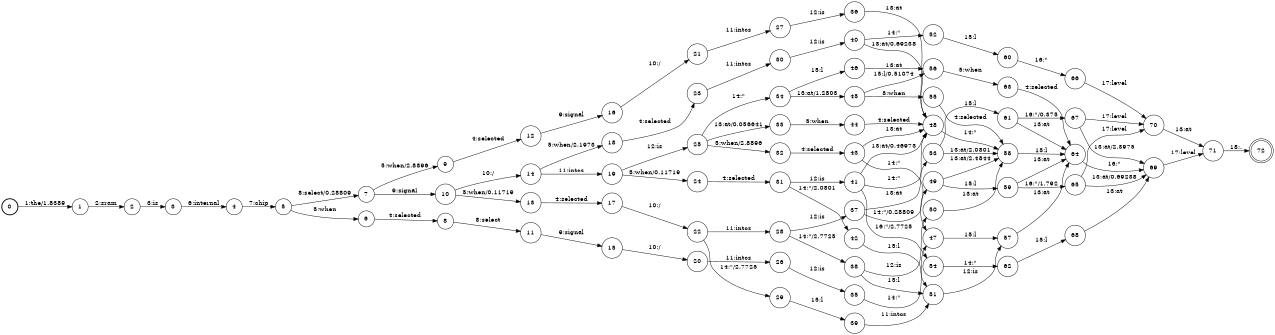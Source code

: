 digraph FST {
rankdir = LR;
size = "8.5,11";
label = "";
center = 1;
orientation = Portrait;
ranksep = "0.4";
nodesep = "0.25";
0 [label = "0", shape = circle, style = bold, fontsize = 14]
	0 -> 1 [label = "1:the/1.8389", fontsize = 14];
1 [label = "1", shape = circle, style = solid, fontsize = 14]
	1 -> 2 [label = "2:sram", fontsize = 14];
2 [label = "2", shape = circle, style = solid, fontsize = 14]
	2 -> 3 [label = "3:is", fontsize = 14];
3 [label = "3", shape = circle, style = solid, fontsize = 14]
	3 -> 4 [label = "6:internal", fontsize = 14];
4 [label = "4", shape = circle, style = solid, fontsize = 14]
	4 -> 5 [label = "7:chip", fontsize = 14];
5 [label = "5", shape = circle, style = solid, fontsize = 14]
	5 -> 6 [label = "5:when", fontsize = 14];
	5 -> 7 [label = "8:select/0.28809", fontsize = 14];
6 [label = "6", shape = circle, style = solid, fontsize = 14]
	6 -> 8 [label = "4:selected", fontsize = 14];
7 [label = "7", shape = circle, style = solid, fontsize = 14]
	7 -> 9 [label = "5:when/2.8896", fontsize = 14];
	7 -> 10 [label = "9:signal", fontsize = 14];
8 [label = "8", shape = circle, style = solid, fontsize = 14]
	8 -> 11 [label = "8:select", fontsize = 14];
9 [label = "9", shape = circle, style = solid, fontsize = 14]
	9 -> 12 [label = "4:selected", fontsize = 14];
10 [label = "10", shape = circle, style = solid, fontsize = 14]
	10 -> 13 [label = "5:when/0.11719", fontsize = 14];
	10 -> 14 [label = "10:/", fontsize = 14];
11 [label = "11", shape = circle, style = solid, fontsize = 14]
	11 -> 15 [label = "9:signal", fontsize = 14];
12 [label = "12", shape = circle, style = solid, fontsize = 14]
	12 -> 16 [label = "9:signal", fontsize = 14];
13 [label = "13", shape = circle, style = solid, fontsize = 14]
	13 -> 17 [label = "4:selected", fontsize = 14];
14 [label = "14", shape = circle, style = solid, fontsize = 14]
	14 -> 18 [label = "5:when/2.1973", fontsize = 14];
	14 -> 19 [label = "11:intcs", fontsize = 14];
15 [label = "15", shape = circle, style = solid, fontsize = 14]
	15 -> 20 [label = "10:/", fontsize = 14];
16 [label = "16", shape = circle, style = solid, fontsize = 14]
	16 -> 21 [label = "10:/", fontsize = 14];
17 [label = "17", shape = circle, style = solid, fontsize = 14]
	17 -> 22 [label = "10:/", fontsize = 14];
18 [label = "18", shape = circle, style = solid, fontsize = 14]
	18 -> 23 [label = "4:selected", fontsize = 14];
19 [label = "19", shape = circle, style = solid, fontsize = 14]
	19 -> 25 [label = "12:is", fontsize = 14];
	19 -> 24 [label = "5:when/0.11719", fontsize = 14];
20 [label = "20", shape = circle, style = solid, fontsize = 14]
	20 -> 26 [label = "11:intcs", fontsize = 14];
21 [label = "21", shape = circle, style = solid, fontsize = 14]
	21 -> 27 [label = "11:intcs", fontsize = 14];
22 [label = "22", shape = circle, style = solid, fontsize = 14]
	22 -> 28 [label = "11:intcs", fontsize = 14];
	22 -> 29 [label = "14:&quot;/2.7725", fontsize = 14];
23 [label = "23", shape = circle, style = solid, fontsize = 14]
	23 -> 30 [label = "11:intcs", fontsize = 14];
24 [label = "24", shape = circle, style = solid, fontsize = 14]
	24 -> 31 [label = "4:selected", fontsize = 14];
25 [label = "25", shape = circle, style = solid, fontsize = 14]
	25 -> 32 [label = "5:when/2.8896", fontsize = 14];
	25 -> 33 [label = "13:at/0.056641", fontsize = 14];
	25 -> 34 [label = "14:&quot;", fontsize = 14];
26 [label = "26", shape = circle, style = solid, fontsize = 14]
	26 -> 35 [label = "12:is", fontsize = 14];
27 [label = "27", shape = circle, style = solid, fontsize = 14]
	27 -> 36 [label = "12:is", fontsize = 14];
28 [label = "28", shape = circle, style = solid, fontsize = 14]
	28 -> 37 [label = "12:is", fontsize = 14];
	28 -> 38 [label = "14:&quot;/2.7725", fontsize = 14];
29 [label = "29", shape = circle, style = solid, fontsize = 14]
	29 -> 39 [label = "15:l", fontsize = 14];
30 [label = "30", shape = circle, style = solid, fontsize = 14]
	30 -> 40 [label = "12:is", fontsize = 14];
31 [label = "31", shape = circle, style = solid, fontsize = 14]
	31 -> 41 [label = "12:is", fontsize = 14];
	31 -> 42 [label = "14:&quot;/2.0801", fontsize = 14];
32 [label = "32", shape = circle, style = solid, fontsize = 14]
	32 -> 43 [label = "4:selected", fontsize = 14];
33 [label = "33", shape = circle, style = solid, fontsize = 14]
	33 -> 44 [label = "5:when", fontsize = 14];
34 [label = "34", shape = circle, style = solid, fontsize = 14]
	34 -> 45 [label = "13:at/1.2803", fontsize = 14];
	34 -> 46 [label = "15:l", fontsize = 14];
35 [label = "35", shape = circle, style = solid, fontsize = 14]
	35 -> 47 [label = "14:&quot;", fontsize = 14];
36 [label = "36", shape = circle, style = solid, fontsize = 14]
	36 -> 48 [label = "13:at", fontsize = 14];
37 [label = "37", shape = circle, style = solid, fontsize = 14]
	37 -> 48 [label = "13:at", fontsize = 14];
	37 -> 49 [label = "14:&quot;/0.28809", fontsize = 14];
38 [label = "38", shape = circle, style = solid, fontsize = 14]
	38 -> 50 [label = "12:is", fontsize = 14];
	38 -> 51 [label = "15:l", fontsize = 14];
39 [label = "39", shape = circle, style = solid, fontsize = 14]
	39 -> 51 [label = "11:intcs", fontsize = 14];
40 [label = "40", shape = circle, style = solid, fontsize = 14]
	40 -> 48 [label = "13:at/0.69238", fontsize = 14];
	40 -> 52 [label = "14:&quot;", fontsize = 14];
41 [label = "41", shape = circle, style = solid, fontsize = 14]
	41 -> 48 [label = "13:at/0.46973", fontsize = 14];
	41 -> 53 [label = "14:&quot;", fontsize = 14];
	41 -> 54 [label = "16:&quot;/2.7725", fontsize = 14];
42 [label = "42", shape = circle, style = solid, fontsize = 14]
	42 -> 51 [label = "15:l", fontsize = 14];
43 [label = "43", shape = circle, style = solid, fontsize = 14]
	43 -> 48 [label = "13:at", fontsize = 14];
	43 -> 47 [label = "14:&quot;", fontsize = 14];
44 [label = "44", shape = circle, style = solid, fontsize = 14]
	44 -> 48 [label = "4:selected", fontsize = 14];
45 [label = "45", shape = circle, style = solid, fontsize = 14]
	45 -> 55 [label = "5:when", fontsize = 14];
	45 -> 56 [label = "15:l/0.51074", fontsize = 14];
46 [label = "46", shape = circle, style = solid, fontsize = 14]
	46 -> 56 [label = "13:at", fontsize = 14];
47 [label = "47", shape = circle, style = solid, fontsize = 14]
	47 -> 57 [label = "15:l", fontsize = 14];
48 [label = "48", shape = circle, style = solid, fontsize = 14]
	48 -> 58 [label = "14:&quot;", fontsize = 14];
49 [label = "49", shape = circle, style = solid, fontsize = 14]
	49 -> 58 [label = "13:at/2.4844", fontsize = 14];
	49 -> 59 [label = "15:l", fontsize = 14];
50 [label = "50", shape = circle, style = solid, fontsize = 14]
	50 -> 58 [label = "13:at", fontsize = 14];
51 [label = "51", shape = circle, style = solid, fontsize = 14]
	51 -> 57 [label = "12:is", fontsize = 14];
52 [label = "52", shape = circle, style = solid, fontsize = 14]
	52 -> 60 [label = "15:l", fontsize = 14];
53 [label = "53", shape = circle, style = solid, fontsize = 14]
	53 -> 58 [label = "13:at/2.0801", fontsize = 14];
	53 -> 61 [label = "15:l", fontsize = 14];
54 [label = "54", shape = circle, style = solid, fontsize = 14]
	54 -> 62 [label = "14:&quot;", fontsize = 14];
55 [label = "55", shape = circle, style = solid, fontsize = 14]
	55 -> 58 [label = "4:selected", fontsize = 14];
56 [label = "56", shape = circle, style = solid, fontsize = 14]
	56 -> 63 [label = "5:when", fontsize = 14];
57 [label = "57", shape = circle, style = solid, fontsize = 14]
	57 -> 64 [label = "13:at", fontsize = 14];
58 [label = "58", shape = circle, style = solid, fontsize = 14]
	58 -> 64 [label = "15:l", fontsize = 14];
59 [label = "59", shape = circle, style = solid, fontsize = 14]
	59 -> 64 [label = "13:at", fontsize = 14];
	59 -> 65 [label = "16:&quot;/1.792", fontsize = 14];
60 [label = "60", shape = circle, style = solid, fontsize = 14]
	60 -> 66 [label = "16:&quot;", fontsize = 14];
61 [label = "61", shape = circle, style = solid, fontsize = 14]
	61 -> 64 [label = "13:at", fontsize = 14];
	61 -> 67 [label = "16:&quot;/0.375", fontsize = 14];
62 [label = "62", shape = circle, style = solid, fontsize = 14]
	62 -> 68 [label = "15:l", fontsize = 14];
63 [label = "63", shape = circle, style = solid, fontsize = 14]
	63 -> 64 [label = "4:selected", fontsize = 14];
64 [label = "64", shape = circle, style = solid, fontsize = 14]
	64 -> 69 [label = "16:&quot;", fontsize = 14];
65 [label = "65", shape = circle, style = solid, fontsize = 14]
	65 -> 69 [label = "13:at/0.69238", fontsize = 14];
	65 -> 70 [label = "17:level", fontsize = 14];
66 [label = "66", shape = circle, style = solid, fontsize = 14]
	66 -> 70 [label = "17:level", fontsize = 14];
67 [label = "67", shape = circle, style = solid, fontsize = 14]
	67 -> 69 [label = "13:at/2.3975", fontsize = 14];
	67 -> 70 [label = "17:level", fontsize = 14];
68 [label = "68", shape = circle, style = solid, fontsize = 14]
	68 -> 69 [label = "13:at", fontsize = 14];
69 [label = "69", shape = circle, style = solid, fontsize = 14]
	69 -> 71 [label = "17:level", fontsize = 14];
70 [label = "70", shape = circle, style = solid, fontsize = 14]
	70 -> 71 [label = "13:at", fontsize = 14];
71 [label = "71", shape = circle, style = solid, fontsize = 14]
	71 -> 72 [label = "18:.", fontsize = 14];
72 [label = "72", shape = doublecircle, style = solid, fontsize = 14]
}
